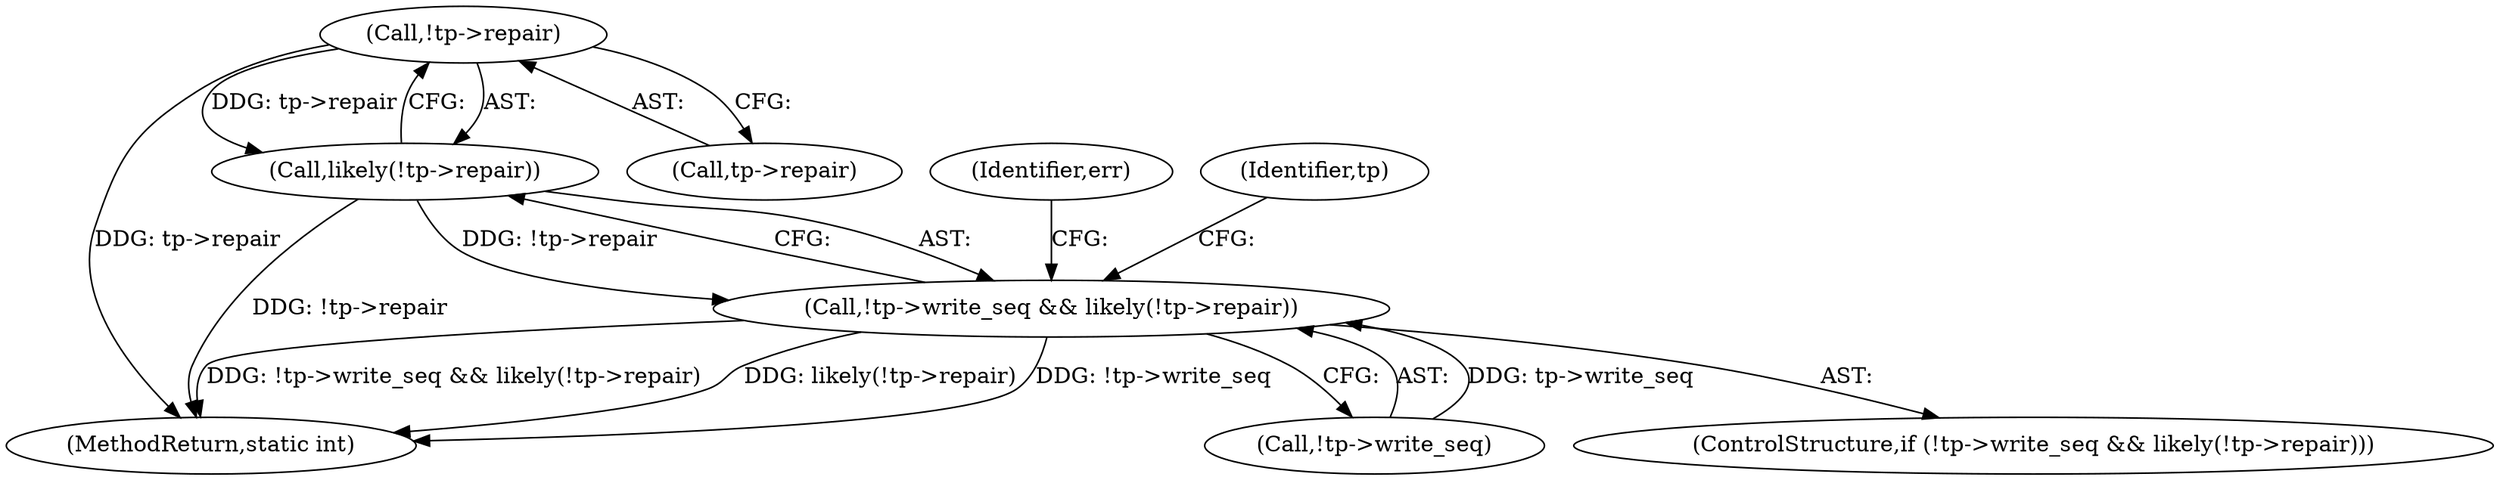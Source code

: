 digraph "0_linux_45f6fad84cc305103b28d73482b344d7f5b76f39_15@pointer" {
"1000663" [label="(Call,!tp->repair)"];
"1000662" [label="(Call,likely(!tp->repair))"];
"1000657" [label="(Call,!tp->write_seq && likely(!tp->repair))"];
"1000689" [label="(Identifier,err)"];
"1000657" [label="(Call,!tp->write_seq && likely(!tp->repair))"];
"1000656" [label="(ControlStructure,if (!tp->write_seq && likely(!tp->repair)))"];
"1000669" [label="(Identifier,tp)"];
"1000663" [label="(Call,!tp->repair)"];
"1000716" [label="(MethodReturn,static int)"];
"1000664" [label="(Call,tp->repair)"];
"1000662" [label="(Call,likely(!tp->repair))"];
"1000658" [label="(Call,!tp->write_seq)"];
"1000663" -> "1000662"  [label="AST: "];
"1000663" -> "1000664"  [label="CFG: "];
"1000664" -> "1000663"  [label="AST: "];
"1000662" -> "1000663"  [label="CFG: "];
"1000663" -> "1000716"  [label="DDG: tp->repair"];
"1000663" -> "1000662"  [label="DDG: tp->repair"];
"1000662" -> "1000657"  [label="AST: "];
"1000657" -> "1000662"  [label="CFG: "];
"1000662" -> "1000716"  [label="DDG: !tp->repair"];
"1000662" -> "1000657"  [label="DDG: !tp->repair"];
"1000657" -> "1000656"  [label="AST: "];
"1000657" -> "1000658"  [label="CFG: "];
"1000658" -> "1000657"  [label="AST: "];
"1000669" -> "1000657"  [label="CFG: "];
"1000689" -> "1000657"  [label="CFG: "];
"1000657" -> "1000716"  [label="DDG: likely(!tp->repair)"];
"1000657" -> "1000716"  [label="DDG: !tp->write_seq"];
"1000657" -> "1000716"  [label="DDG: !tp->write_seq && likely(!tp->repair)"];
"1000658" -> "1000657"  [label="DDG: tp->write_seq"];
}
